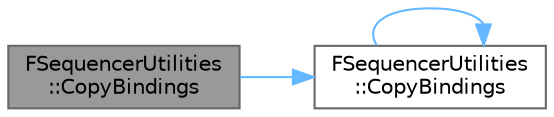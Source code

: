 digraph "FSequencerUtilities::CopyBindings"
{
 // INTERACTIVE_SVG=YES
 // LATEX_PDF_SIZE
  bgcolor="transparent";
  edge [fontname=Helvetica,fontsize=10,labelfontname=Helvetica,labelfontsize=10];
  node [fontname=Helvetica,fontsize=10,shape=box,height=0.2,width=0.4];
  rankdir="LR";
  Node1 [id="Node000001",label="FSequencerUtilities\l::CopyBindings",height=0.2,width=0.4,color="gray40", fillcolor="grey60", style="filled", fontcolor="black",tooltip=" "];
  Node1 -> Node2 [id="edge1_Node000001_Node000002",color="steelblue1",style="solid",tooltip=" "];
  Node2 [id="Node000002",label="FSequencerUtilities\l::CopyBindings",height=0.2,width=0.4,color="grey40", fillcolor="white", style="filled",URL="$d0/d67/structFSequencerUtilities.html#a6a27fe6d40d33a4e40030c2d33061faa",tooltip="Copy/paste object bindings."];
  Node2 -> Node2 [id="edge2_Node000002_Node000002",color="steelblue1",style="solid",tooltip=" "];
}
